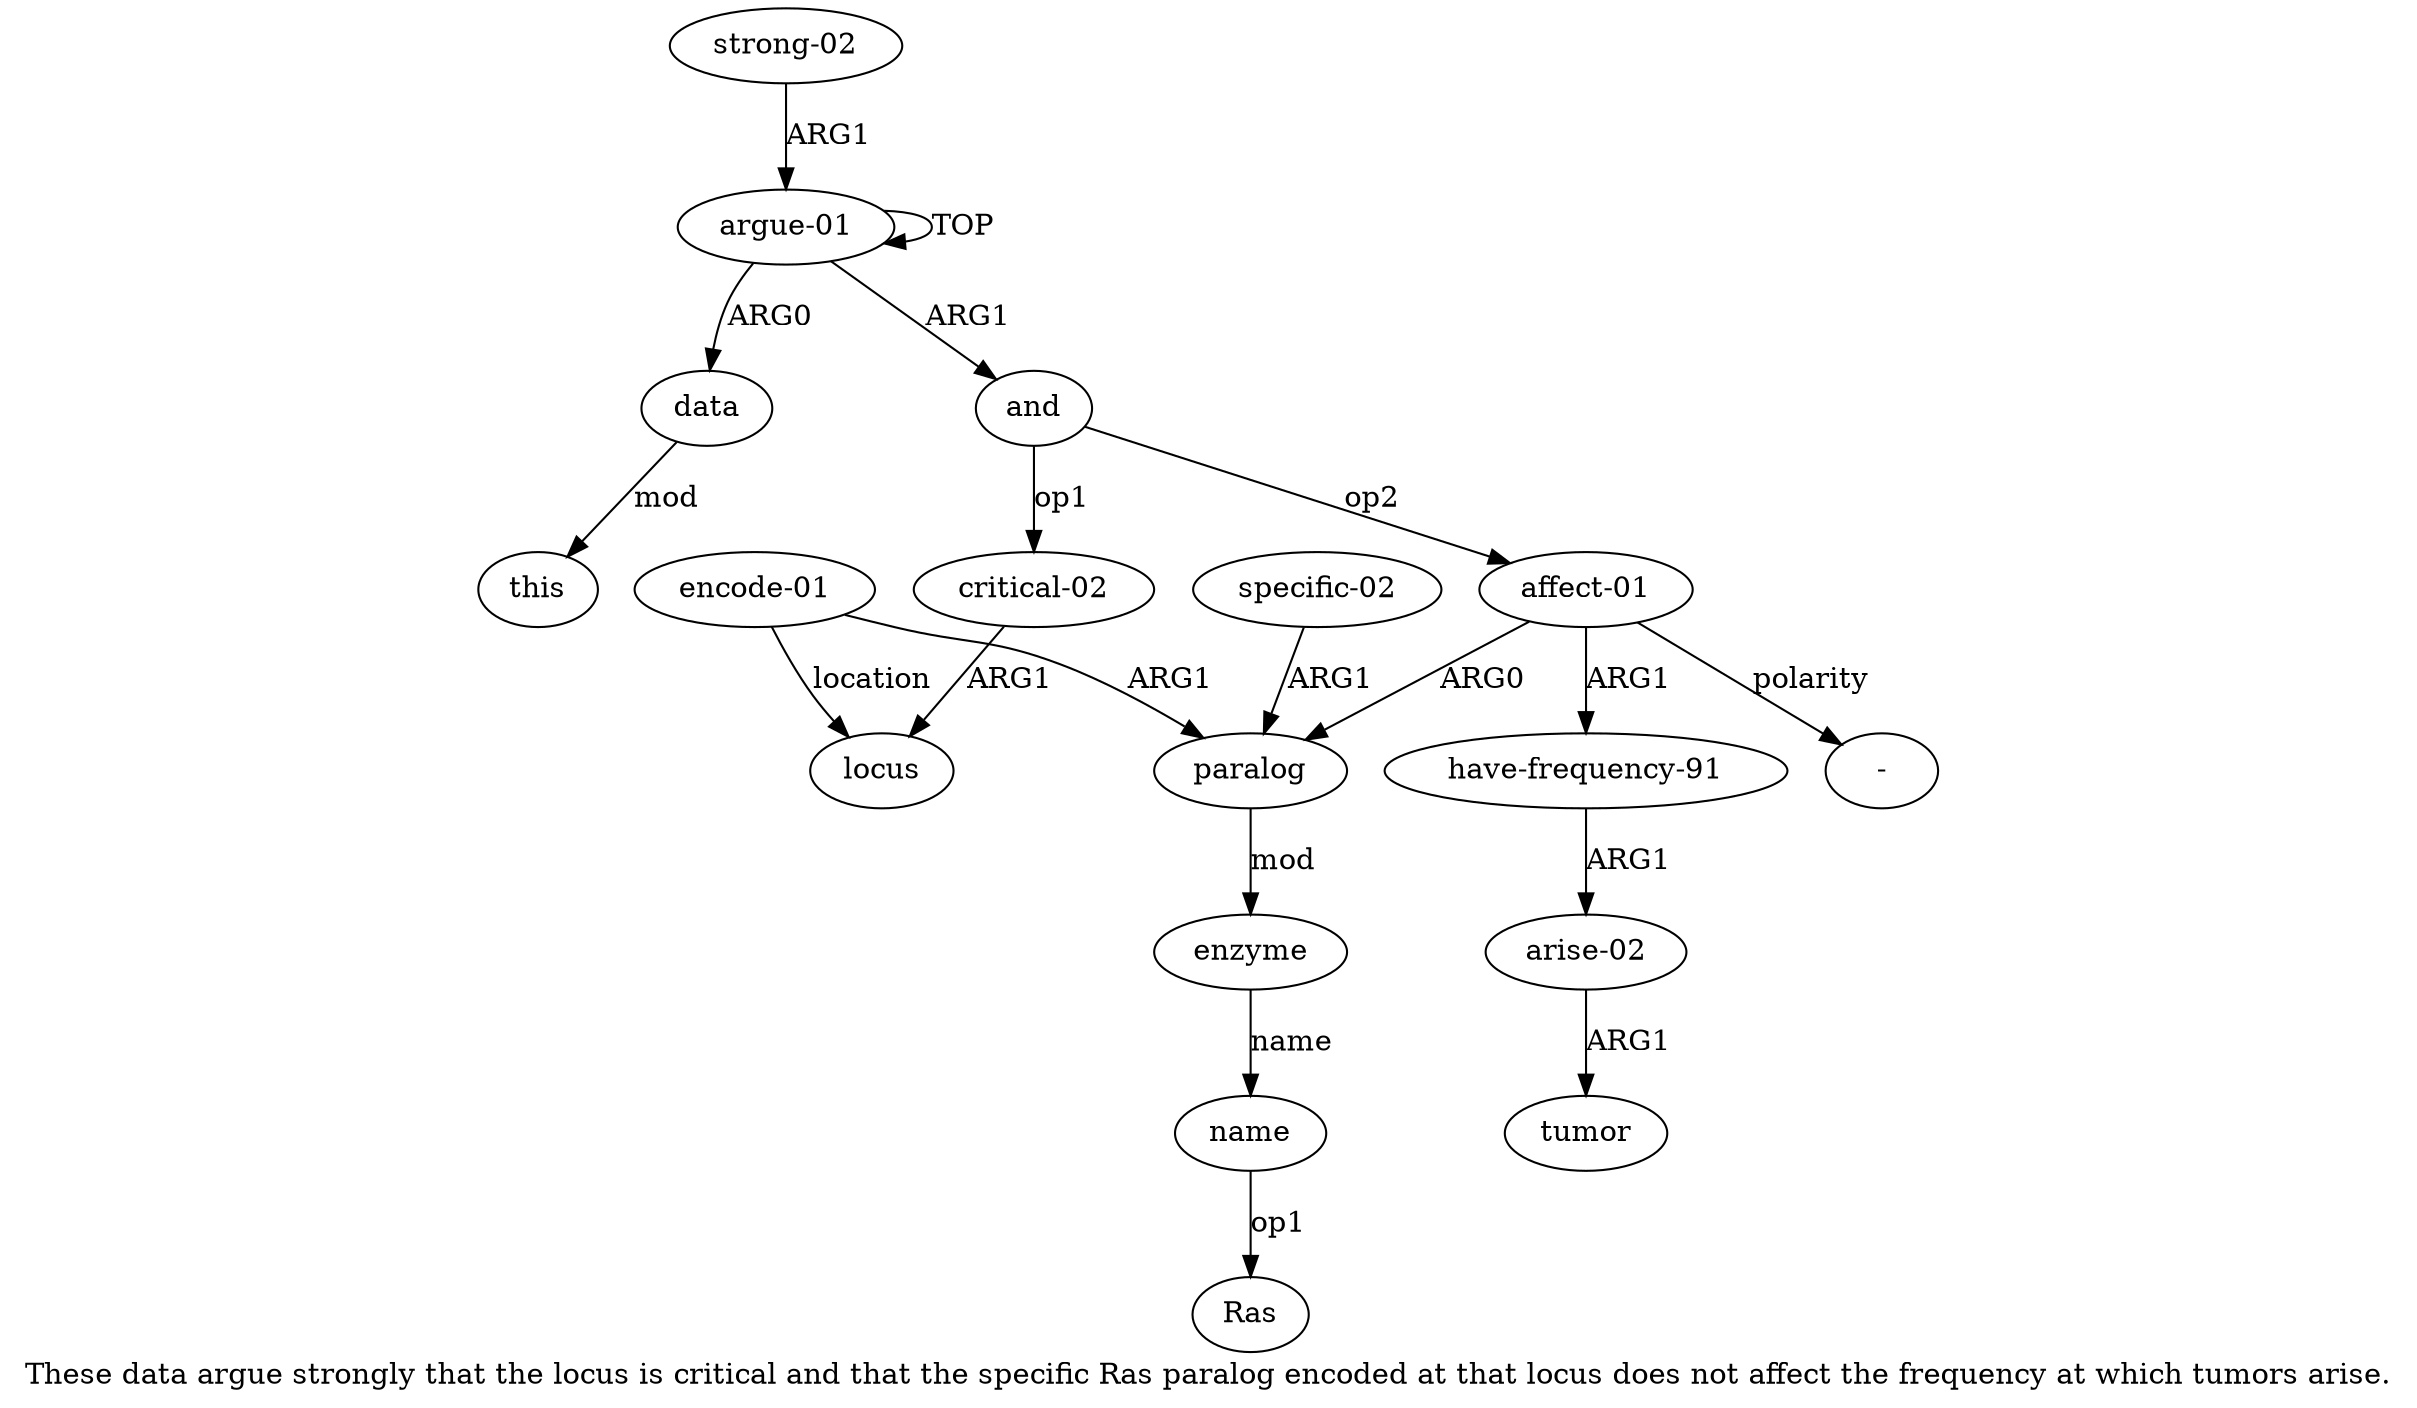 digraph  {
	graph [label="These data argue strongly that the locus is critical and that the specific Ras paralog encoded at that locus does not affect the \
frequency at which tumors arise."];
	node [label="\N"];
	a15	 [color=black,
		gold_ind=15,
		gold_label="strong-02",
		label="strong-02",
		test_ind=15,
		test_label="strong-02"];
	a0	 [color=black,
		gold_ind=0,
		gold_label="argue-01",
		label="argue-01",
		test_ind=0,
		test_label="argue-01"];
	a15 -> a0 [key=0,
	color=black,
	gold_label=ARG1,
	label=ARG1,
	test_label=ARG1];
a14 [color=black,
	gold_ind=14,
	gold_label=tumor,
	label=tumor,
	test_ind=14,
	test_label=tumor];
a11 [color=black,
	gold_ind=11,
	gold_label="encode-01",
	label="encode-01",
	test_ind=11,
	test_label="encode-01"];
a5 [color=black,
	gold_ind=5,
	gold_label=locus,
	label=locus,
	test_ind=5,
	test_label=locus];
a11 -> a5 [key=0,
color=black,
gold_label=location,
label=location,
test_label=location];
a7 [color=black,
gold_ind=7,
gold_label=paralog,
label=paralog,
test_ind=7,
test_label=paralog];
a11 -> a7 [key=0,
color=black,
gold_label=ARG1,
label=ARG1,
test_label=ARG1];
a10 [color=black,
gold_ind=10,
gold_label="specific-02",
label="specific-02",
test_ind=10,
test_label="specific-02"];
a10 -> a7 [key=0,
color=black,
gold_label=ARG1,
label=ARG1,
test_label=ARG1];
a13 [color=black,
gold_ind=13,
gold_label="arise-02",
label="arise-02",
test_ind=13,
test_label="arise-02"];
a13 -> a14 [key=0,
color=black,
gold_label=ARG1,
label=ARG1,
test_label=ARG1];
a12 [color=black,
gold_ind=12,
gold_label="have-frequency-91",
label="have-frequency-91",
test_ind=12,
test_label="have-frequency-91"];
a12 -> a13 [key=0,
color=black,
gold_label=ARG1,
label=ARG1,
test_label=ARG1];
"a6 -" [color=black,
gold_ind=-1,
gold_label="-",
label="-",
test_ind=-1,
test_label="-"];
"a9 Ras" [color=black,
gold_ind=-1,
gold_label=Ras,
label=Ras,
test_ind=-1,
test_label=Ras];
a1 [color=black,
gold_ind=1,
gold_label=data,
label=data,
test_ind=1,
test_label=data];
a2 [color=black,
gold_ind=2,
gold_label=this,
label=this,
test_ind=2,
test_label=this];
a1 -> a2 [key=0,
color=black,
gold_label=mod,
label=mod,
test_label=mod];
a0 -> a1 [key=0,
color=black,
gold_label=ARG0,
label=ARG0,
test_label=ARG0];
a0 -> a0 [key=0,
color=black,
gold_label=TOP,
label=TOP,
test_label=TOP];
a3 [color=black,
gold_ind=3,
gold_label=and,
label=and,
test_ind=3,
test_label=and];
a0 -> a3 [key=0,
color=black,
gold_label=ARG1,
label=ARG1,
test_label=ARG1];
a4 [color=black,
gold_ind=4,
gold_label="critical-02",
label="critical-02",
test_ind=4,
test_label="critical-02"];
a3 -> a4 [key=0,
color=black,
gold_label=op1,
label=op1,
test_label=op1];
a6 [color=black,
gold_ind=6,
gold_label="affect-01",
label="affect-01",
test_ind=6,
test_label="affect-01"];
a3 -> a6 [key=0,
color=black,
gold_label=op2,
label=op2,
test_label=op2];
a4 -> a5 [key=0,
color=black,
gold_label=ARG1,
label=ARG1,
test_label=ARG1];
a8 [color=black,
gold_ind=8,
gold_label=enzyme,
label=enzyme,
test_ind=8,
test_label=enzyme];
a7 -> a8 [key=0,
color=black,
gold_label=mod,
label=mod,
test_label=mod];
a6 -> a12 [key=0,
color=black,
gold_label=ARG1,
label=ARG1,
test_label=ARG1];
a6 -> "a6 -" [key=0,
color=black,
gold_label=polarity,
label=polarity,
test_label=polarity];
a6 -> a7 [key=0,
color=black,
gold_label=ARG0,
label=ARG0,
test_label=ARG0];
a9 [color=black,
gold_ind=9,
gold_label=name,
label=name,
test_ind=9,
test_label=name];
a9 -> "a9 Ras" [key=0,
color=black,
gold_label=op1,
label=op1,
test_label=op1];
a8 -> a9 [key=0,
color=black,
gold_label=name,
label=name,
test_label=name];
}
